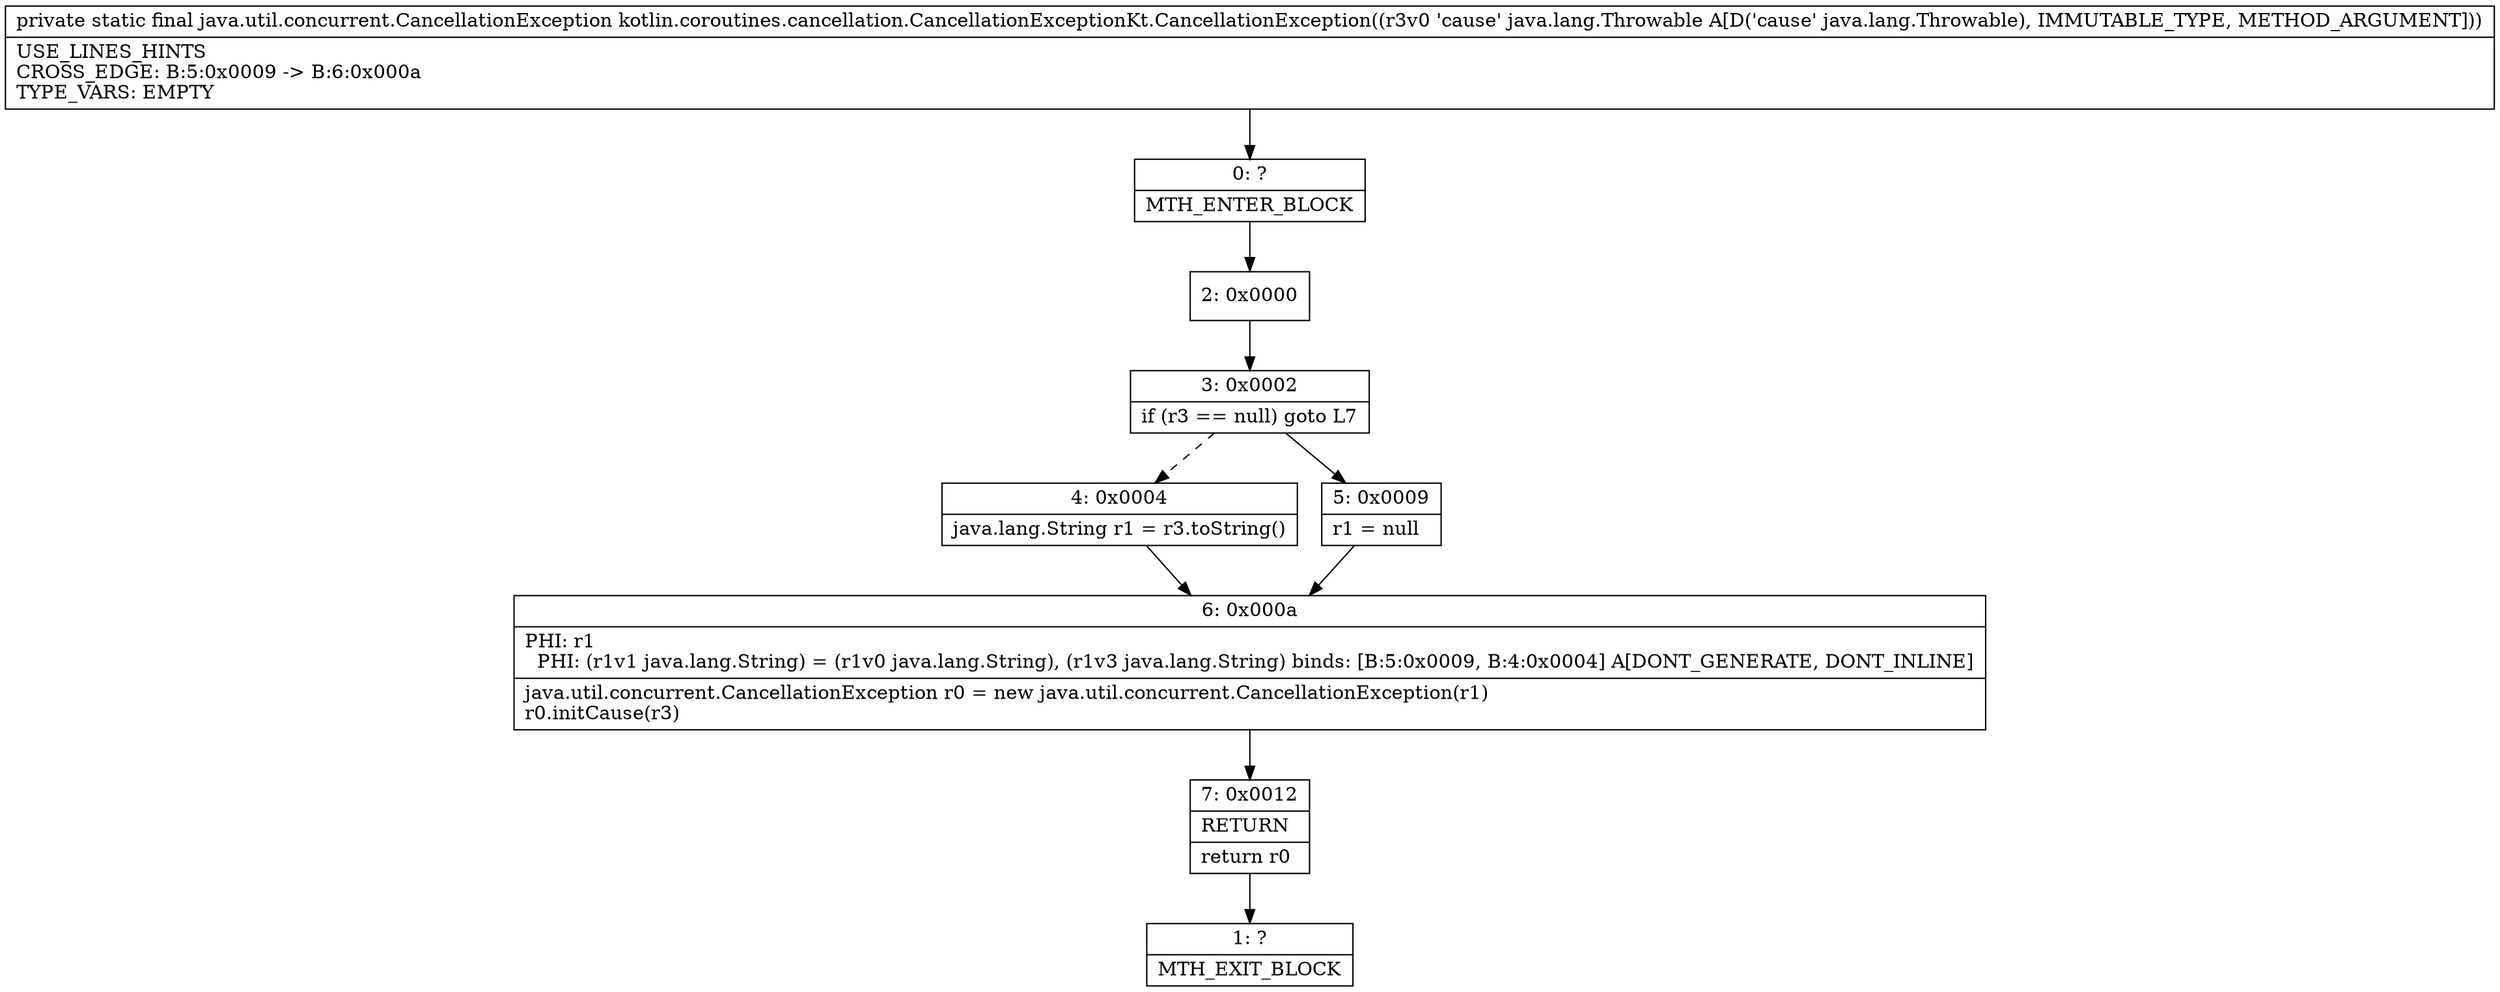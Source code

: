 digraph "CFG forkotlin.coroutines.cancellation.CancellationExceptionKt.CancellationException(Ljava\/lang\/Throwable;)Ljava\/util\/concurrent\/CancellationException;" {
Node_0 [shape=record,label="{0\:\ ?|MTH_ENTER_BLOCK\l}"];
Node_2 [shape=record,label="{2\:\ 0x0000}"];
Node_3 [shape=record,label="{3\:\ 0x0002|if (r3 == null) goto L7\l}"];
Node_4 [shape=record,label="{4\:\ 0x0004|java.lang.String r1 = r3.toString()\l}"];
Node_6 [shape=record,label="{6\:\ 0x000a|PHI: r1 \l  PHI: (r1v1 java.lang.String) = (r1v0 java.lang.String), (r1v3 java.lang.String) binds: [B:5:0x0009, B:4:0x0004] A[DONT_GENERATE, DONT_INLINE]\l|java.util.concurrent.CancellationException r0 = new java.util.concurrent.CancellationException(r1)\lr0.initCause(r3)\l}"];
Node_7 [shape=record,label="{7\:\ 0x0012|RETURN\l|return r0\l}"];
Node_1 [shape=record,label="{1\:\ ?|MTH_EXIT_BLOCK\l}"];
Node_5 [shape=record,label="{5\:\ 0x0009|r1 = null\l}"];
MethodNode[shape=record,label="{private static final java.util.concurrent.CancellationException kotlin.coroutines.cancellation.CancellationExceptionKt.CancellationException((r3v0 'cause' java.lang.Throwable A[D('cause' java.lang.Throwable), IMMUTABLE_TYPE, METHOD_ARGUMENT]))  | USE_LINES_HINTS\lCROSS_EDGE: B:5:0x0009 \-\> B:6:0x000a\lTYPE_VARS: EMPTY\l}"];
MethodNode -> Node_0;Node_0 -> Node_2;
Node_2 -> Node_3;
Node_3 -> Node_4[style=dashed];
Node_3 -> Node_5;
Node_4 -> Node_6;
Node_6 -> Node_7;
Node_7 -> Node_1;
Node_5 -> Node_6;
}

